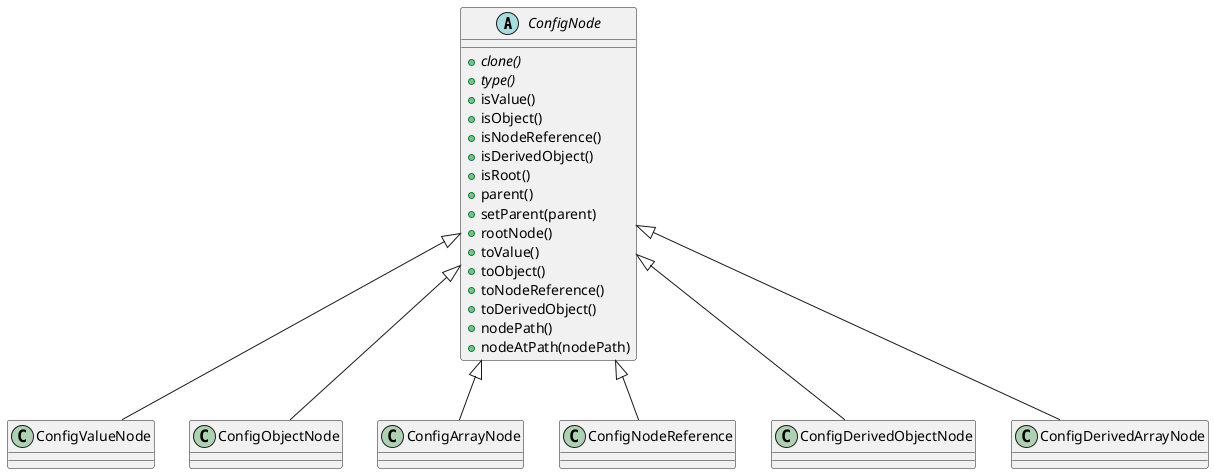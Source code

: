 @startuml ConfigNode
ConfigNode <|-- ConfigValueNode
ConfigNode <|-- ConfigObjectNode
ConfigNode <|-- ConfigArrayNode
ConfigNode <|-- ConfigNodeReference
ConfigNode <|-- ConfigDerivedObjectNode
ConfigNode <|-- ConfigDerivedArrayNode

abstract class ConfigNode {
    {abstract} +clone()
    {abstract} +type()
    +isValue()
    +isObject()
    +isNodeReference()
    +isDerivedObject()
    +isRoot()
    +parent()
    +setParent(parent)
    +rootNode()
    +toValue()
    +toObject()
    +toNodeReference()
    +toDerivedObject()
    +nodePath()
    +nodeAtPath(nodePath)
}
@enduml

@startuml ConfigValueNode
ConfigNode <|-- ConfigValueNode

abstract class ConfigNode

class ConfigValueNode {
    {abstract} +clone()
    {abstract} +type()
    +value()
    +setValue(value)
}
@enduml

@startuml ConfigObjectNode
ConfigNode <|-- ConfigObjectNode

abstract class ConfigNode

class ConfigObjectNode {
    {abstract} +clone()
    {abstract} +type()
    +count()
    +contains(name)
    +names()
    +name(node)
    +member(name)
    +setMember(name, node)
    +remove(name)
    +removeAll()
    +apply(other)
}
@enduml

@startuml ConfigArrayNode
ConfigNode <|-- ConfigArrayNode

abstract class ConfigNode

class ConfigArrayNode {
    {abstract} +clone()
    {abstract} +type()
    +count()
    +at(index)
    +prepend(node)
    +insert(index, node)
    +append(node)
    +remove(index)
    +removeAll()
    +apply(arrayNode)
    +apply(index, node)
}
@enduml

@startuml ConfigNodeReference
ConfigNode <|-- ConfigNodeReference

abstract class ConfigNode

class ConfigNodeReference {
    {abstract} +clone()
    {abstract} +type()
    +reference()
    +setReference(reference)
}
@enduml

@startuml ConfigDerivedObjectNode
ConfigNode <|-- ConfigDerivedObjectNode

abstract class ConfigNode

class ConfigDerivedObjectNode {
    {abstract} +clone()
    {abstract} +type()
    +bases()
    +setBases(bases)
    +config()
    +setConfig(config)
}
@enduml

@startuml ConfigDerivedArrayNode
ConfigNode <|-- ConfigDerivedArrayNode
ConfigDerivedArrayNode *-- ConfigDerivedArrayNodeOperation
ConfigDerivedArrayNodeOperation -- ConfigDerivedArrayNodeOperationType

abstract class ConfigNode

enum ConfigDerivedArrayNodeOperationType {
    PrependElement,
    PrependElements,
    InsertElement,
    InsertElements,
    AppendElement,
    AppendElements,
    OverrideElement,
    OverrideElements,
    RemoveElements
}

class ConfigDerivedArrayNodeOperation {
    +type()
    +setType(type)
    +destinationIndex()
    +setDestination(index)
    +base()
    +setBase(base)
    +sourceIndex()
    +setSourceIndex(index)
    +count()
    +setCount(count)
    +config()
    +setConfig(config)
}

class ConfigDerivedArrayNode {
    {abstract} +clone()
    {abstract} +type()
    +operationCount()
    +operation(index)
    +operations()
    +setOperations(operations)
    +prependOperation(operation)
    +insertOperation(index, operation)
    +appendOperation(operation)
    +setOperation(index, operation)
    +removeOperation(index)
    +removeAllOperations()
}
@enduml

@startuml ConfigReader
ConfigReaderBase <|-- ConfigReader
ConfigReaderRegistry *-- ConfigReaderBase

abstract class ConfigReaderBase {
    +referenceResolutionMaxCycles()
    +setReferenceResolutionMaxCycles(referenceResolutionMaxCycles)
    {abstract} +read(workingDir, destinationNodePath, otherParameters, externalConfigs, environmentVariables)
    {static} #isFullyResolved(node)
    {static} #unresolvedReferences(node)
    {static} #resolveReferences(externalConfigs, config)
    {static} #transformConfig(config, sourceNodePath, destinationNodePath)
}

class ConfigReader {
    +read(filePath, workingDir, sourceNodePath, destinationNodePath, externalConfigs, environmentVariables)
    +read(configObject, workingDir, sourceNodePath, destinationNodePath, externalConfigs, environmentVariables)
    +read(workingDir, destinationNodePath, otherParameters, externalConfigs, environmentVariables)
}

class ConfigReaderRegistry {
    {static} +instance()
    +registerConfigReader(type, configReader)
    +readConfig(type, workingDir, destinationNodePath, otherParameters, externalConfigs, environmentVariables)
}
@enduml

@startuml ConfigLoader
ConfigLoader <|-- ExampleConfig

abstract class ConfigLoader {
    +loadConfig(config)
    +loadConfig(parameterName, config)
    +loadOptionalConfig(parameterName, config, loaded)
    +loadConfigAtPath(path, config)
    +loadOptionalConfigAtPath(path, config, loaded)
    #loadRequiredConfigParameter(parameterValue, parameterName, config)
    #loadRequiredConfigParameter(parameterValue, parameterName, config, validator)
    #loadOptionalConfigParameter(parameterValue, parameterName, config, loaded)
    #loadOptionalConfigParameter(parameterValue, parameterName, config, validator, loaded)
    #loadRequiredConfigContainer(container, parameterName, config)
    #loadRequiredConfigContainer(container, parameterName, config, itemCreator)
    #loadOptionalConfigContainer(container, parameterName, config, loaded)
    #loadOptionalConfigContainer(container, parameterName, config, itemCreator, loaded)
    {abstract} -loadConfigParameters(config)
    {abstract} -validateConfig()
    {abstract} -handleError(error)
}

class ExampleConfig {
    {abstract} -loadConfigParameters(config)
    {abstract} -validateConfig()
    {abstract} -handleError(error)
}
@enduml
